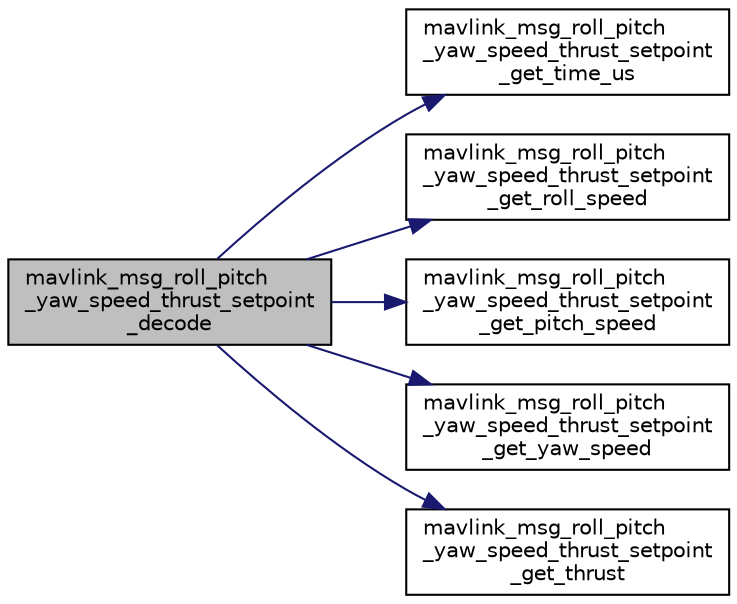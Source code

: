 digraph "mavlink_msg_roll_pitch_yaw_speed_thrust_setpoint_decode"
{
 // INTERACTIVE_SVG=YES
  edge [fontname="Helvetica",fontsize="10",labelfontname="Helvetica",labelfontsize="10"];
  node [fontname="Helvetica",fontsize="10",shape=record];
  rankdir="LR";
  Node1 [label="mavlink_msg_roll_pitch\l_yaw_speed_thrust_setpoint\l_decode",height=0.2,width=0.4,color="black", fillcolor="grey75", style="filled" fontcolor="black"];
  Node1 -> Node2 [color="midnightblue",fontsize="10",style="solid",fontname="Helvetica"];
  Node2 [label="mavlink_msg_roll_pitch\l_yaw_speed_thrust_setpoint\l_get_time_us",height=0.2,width=0.4,color="black", fillcolor="white", style="filled",URL="$mavlink__msg__roll__pitch__yaw__speed__thrust__setpoint_8h.html#ad820b24b3453fbe76d7ef2505f72afdb",tooltip="Send a roll_pitch_yaw_speed_thrust_setpoint message. "];
  Node1 -> Node3 [color="midnightblue",fontsize="10",style="solid",fontname="Helvetica"];
  Node3 [label="mavlink_msg_roll_pitch\l_yaw_speed_thrust_setpoint\l_get_roll_speed",height=0.2,width=0.4,color="black", fillcolor="white", style="filled",URL="$mavlink__msg__roll__pitch__yaw__speed__thrust__setpoint_8h.html#ae4de8e78ea372bae9443231388e7c27c",tooltip="Get field roll_speed from roll_pitch_yaw_speed_thrust_setpoint message. "];
  Node1 -> Node4 [color="midnightblue",fontsize="10",style="solid",fontname="Helvetica"];
  Node4 [label="mavlink_msg_roll_pitch\l_yaw_speed_thrust_setpoint\l_get_pitch_speed",height=0.2,width=0.4,color="black", fillcolor="white", style="filled",URL="$mavlink__msg__roll__pitch__yaw__speed__thrust__setpoint_8h.html#aee8d4d0aa23291e0728676f6012e5379",tooltip="Get field pitch_speed from roll_pitch_yaw_speed_thrust_setpoint message. "];
  Node1 -> Node5 [color="midnightblue",fontsize="10",style="solid",fontname="Helvetica"];
  Node5 [label="mavlink_msg_roll_pitch\l_yaw_speed_thrust_setpoint\l_get_yaw_speed",height=0.2,width=0.4,color="black", fillcolor="white", style="filled",URL="$mavlink__msg__roll__pitch__yaw__speed__thrust__setpoint_8h.html#aa78908cfc8156a98fa7e53c981d4b94c",tooltip="Get field yaw_speed from roll_pitch_yaw_speed_thrust_setpoint message. "];
  Node1 -> Node6 [color="midnightblue",fontsize="10",style="solid",fontname="Helvetica"];
  Node6 [label="mavlink_msg_roll_pitch\l_yaw_speed_thrust_setpoint\l_get_thrust",height=0.2,width=0.4,color="black", fillcolor="white", style="filled",URL="$mavlink__msg__roll__pitch__yaw__speed__thrust__setpoint_8h.html#aea59c5c646dd9ec854cb241ac357cac1",tooltip="Get field thrust from roll_pitch_yaw_speed_thrust_setpoint message. "];
}
